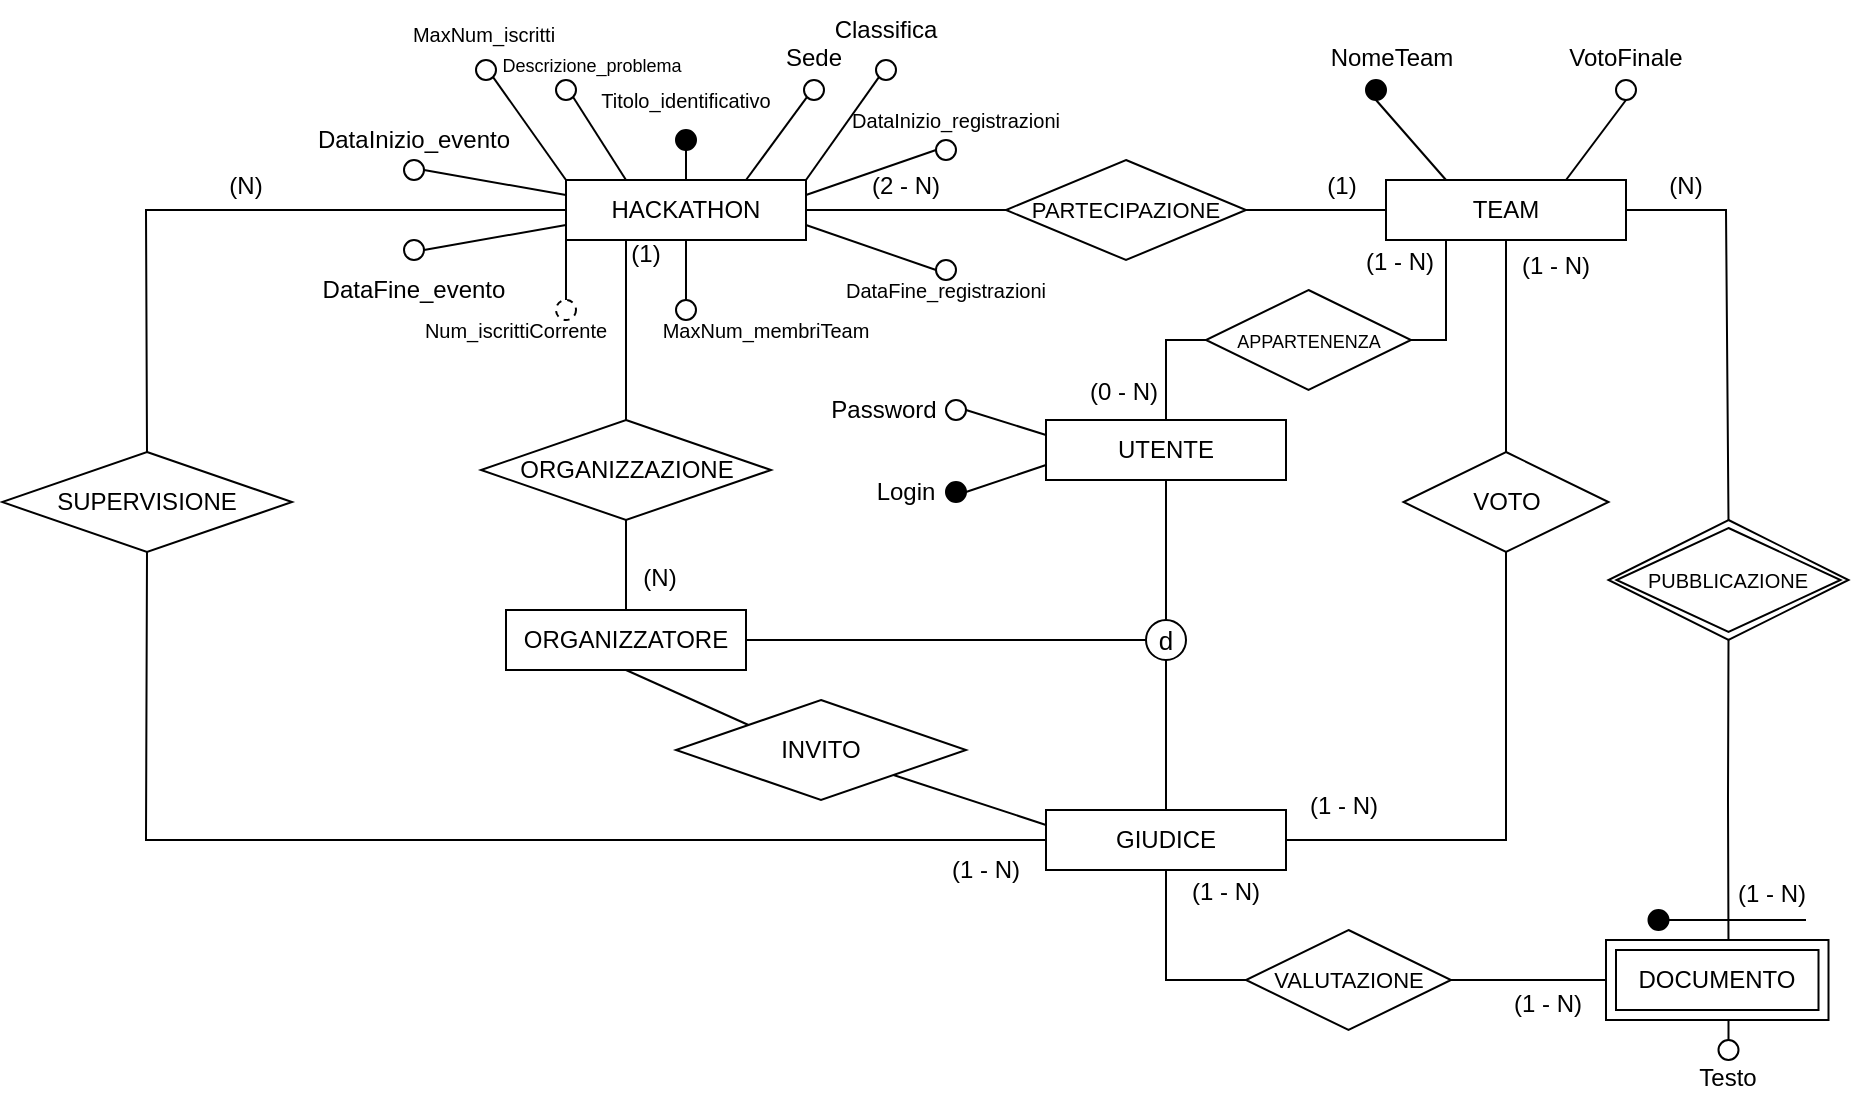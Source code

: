<mxfile version="27.0.1">
  <diagram name="Pagina-1" id="3BJDsjm3188LnfSvLTGc">
    <mxGraphModel dx="1661" dy="900" grid="1" gridSize="10" guides="1" tooltips="1" connect="1" arrows="1" fold="1" page="1" pageScale="1" pageWidth="827" pageHeight="1169" math="0" shadow="0">
      <root>
        <mxCell id="0" />
        <mxCell id="1" parent="0" />
        <mxCell id="y3gIQtt8uorZYjk39eLD-2" value="&lt;div&gt;HACKATHON&lt;/div&gt;" style="rounded=0;whiteSpace=wrap;html=1;" parent="1" vertex="1">
          <mxGeometry x="320" y="240" width="120" height="30" as="geometry" />
        </mxCell>
        <mxCell id="y3gIQtt8uorZYjk39eLD-3" value="" style="endArrow=none;html=1;rounded=0;exitX=0.5;exitY=0;exitDx=0;exitDy=0;entryX=0.5;entryY=1;entryDx=0;entryDy=0;" parent="1" source="y3gIQtt8uorZYjk39eLD-2" target="y3gIQtt8uorZYjk39eLD-4" edge="1">
          <mxGeometry width="50" height="50" relative="1" as="geometry">
            <mxPoint x="410" y="320" as="sourcePoint" />
            <mxPoint x="380" y="200" as="targetPoint" />
          </mxGeometry>
        </mxCell>
        <mxCell id="y3gIQtt8uorZYjk39eLD-4" value="" style="ellipse;whiteSpace=wrap;html=1;aspect=fixed;fillColor=light-dark(#000000,#000000);" parent="1" vertex="1">
          <mxGeometry x="375" y="215" width="10" height="10" as="geometry" />
        </mxCell>
        <mxCell id="y3gIQtt8uorZYjk39eLD-5" value="&lt;font style=&quot;font-size: 10px;&quot;&gt;Titolo_identificativo&lt;/font&gt;" style="text;html=1;align=center;verticalAlign=middle;whiteSpace=wrap;rounded=0;" parent="1" vertex="1">
          <mxGeometry x="350" y="185" width="60" height="30" as="geometry" />
        </mxCell>
        <mxCell id="y3gIQtt8uorZYjk39eLD-6" value="" style="endArrow=none;html=1;rounded=0;exitX=0.75;exitY=0;exitDx=0;exitDy=0;entryX=0;entryY=1;entryDx=0;entryDy=0;" parent="1" source="y3gIQtt8uorZYjk39eLD-2" target="y3gIQtt8uorZYjk39eLD-7" edge="1">
          <mxGeometry width="50" height="50" relative="1" as="geometry">
            <mxPoint x="490" y="250" as="sourcePoint" />
            <mxPoint x="490" y="210" as="targetPoint" />
          </mxGeometry>
        </mxCell>
        <mxCell id="y3gIQtt8uorZYjk39eLD-7" value="" style="ellipse;whiteSpace=wrap;html=1;aspect=fixed;fillColor=none;" parent="1" vertex="1">
          <mxGeometry x="439" y="190" width="10" height="10" as="geometry" />
        </mxCell>
        <mxCell id="y3gIQtt8uorZYjk39eLD-8" value="&lt;div&gt;Sede&lt;/div&gt;" style="text;html=1;align=center;verticalAlign=middle;whiteSpace=wrap;rounded=0;" parent="1" vertex="1">
          <mxGeometry x="414" y="164" width="60" height="30" as="geometry" />
        </mxCell>
        <mxCell id="y3gIQtt8uorZYjk39eLD-9" value="" style="endArrow=none;html=1;rounded=0;exitX=1;exitY=0;exitDx=0;exitDy=0;entryX=0;entryY=1;entryDx=0;entryDy=0;" parent="1" source="y3gIQtt8uorZYjk39eLD-2" target="y3gIQtt8uorZYjk39eLD-10" edge="1">
          <mxGeometry width="50" height="50" relative="1" as="geometry">
            <mxPoint x="420" y="250" as="sourcePoint" />
            <mxPoint x="500" y="220" as="targetPoint" />
          </mxGeometry>
        </mxCell>
        <mxCell id="y3gIQtt8uorZYjk39eLD-10" value="" style="ellipse;whiteSpace=wrap;html=1;aspect=fixed;fillColor=none;" parent="1" vertex="1">
          <mxGeometry x="475" y="180" width="10" height="10" as="geometry" />
        </mxCell>
        <mxCell id="y3gIQtt8uorZYjk39eLD-11" value="&lt;div&gt;Classifica&lt;/div&gt;" style="text;html=1;align=center;verticalAlign=middle;whiteSpace=wrap;rounded=0;" parent="1" vertex="1">
          <mxGeometry x="450" y="150" width="60" height="30" as="geometry" />
        </mxCell>
        <mxCell id="y3gIQtt8uorZYjk39eLD-12" value="" style="endArrow=none;html=1;rounded=0;exitX=0.25;exitY=0;exitDx=0;exitDy=0;entryX=1;entryY=1;entryDx=0;entryDy=0;" parent="1" source="y3gIQtt8uorZYjk39eLD-2" target="y3gIQtt8uorZYjk39eLD-14" edge="1">
          <mxGeometry width="50" height="50" relative="1" as="geometry">
            <mxPoint x="260" y="230" as="sourcePoint" />
            <mxPoint x="340" y="200" as="targetPoint" />
          </mxGeometry>
        </mxCell>
        <mxCell id="y3gIQtt8uorZYjk39eLD-13" value="&lt;font style=&quot;font-size: 9px;&quot;&gt;Descrizione_problema&lt;/font&gt;" style="text;html=1;align=center;verticalAlign=middle;whiteSpace=wrap;rounded=0;" parent="1" vertex="1">
          <mxGeometry x="303" y="167" width="60" height="30" as="geometry" />
        </mxCell>
        <mxCell id="y3gIQtt8uorZYjk39eLD-14" value="" style="ellipse;whiteSpace=wrap;html=1;aspect=fixed;fillColor=none;" parent="1" vertex="1">
          <mxGeometry x="315" y="190" width="10" height="10" as="geometry" />
        </mxCell>
        <mxCell id="y3gIQtt8uorZYjk39eLD-15" value="" style="endArrow=none;html=1;rounded=0;exitX=0;exitY=0;exitDx=0;exitDy=0;entryX=1;entryY=1;entryDx=0;entryDy=0;" parent="1" source="y3gIQtt8uorZYjk39eLD-2" target="y3gIQtt8uorZYjk39eLD-17" edge="1">
          <mxGeometry width="50" height="50" relative="1" as="geometry">
            <mxPoint x="280" y="250" as="sourcePoint" />
            <mxPoint x="270" y="210" as="targetPoint" />
          </mxGeometry>
        </mxCell>
        <mxCell id="y3gIQtt8uorZYjk39eLD-16" value="&lt;font style=&quot;font-size: 10px;&quot;&gt;MaxNum_iscritti&lt;/font&gt;" style="text;html=1;align=center;verticalAlign=middle;whiteSpace=wrap;rounded=0;" parent="1" vertex="1">
          <mxGeometry x="249" y="154" width="60" height="26" as="geometry" />
        </mxCell>
        <mxCell id="y3gIQtt8uorZYjk39eLD-17" value="" style="ellipse;whiteSpace=wrap;html=1;aspect=fixed;fillColor=none;" parent="1" vertex="1">
          <mxGeometry x="275" y="180" width="10" height="10" as="geometry" />
        </mxCell>
        <mxCell id="y3gIQtt8uorZYjk39eLD-21" value="" style="endArrow=none;html=1;rounded=0;exitX=0;exitY=0.25;exitDx=0;exitDy=0;entryX=1;entryY=0.5;entryDx=0;entryDy=0;" parent="1" source="y3gIQtt8uorZYjk39eLD-2" target="y3gIQtt8uorZYjk39eLD-22" edge="1">
          <mxGeometry width="50" height="50" relative="1" as="geometry">
            <mxPoint x="275" y="316" as="sourcePoint" />
            <mxPoint x="250" y="280" as="targetPoint" />
          </mxGeometry>
        </mxCell>
        <mxCell id="y3gIQtt8uorZYjk39eLD-22" value="" style="ellipse;whiteSpace=wrap;html=1;aspect=fixed;fillColor=none;" parent="1" vertex="1">
          <mxGeometry x="239" y="230" width="10" height="10" as="geometry" />
        </mxCell>
        <mxCell id="y3gIQtt8uorZYjk39eLD-23" value="&lt;font style=&quot;font-size: 10px;&quot;&gt;MaxNum_membriTeam&lt;/font&gt;" style="text;html=1;align=center;verticalAlign=middle;whiteSpace=wrap;rounded=0;" parent="1" vertex="1">
          <mxGeometry x="390" y="300" width="60" height="30" as="geometry" />
        </mxCell>
        <mxCell id="y3gIQtt8uorZYjk39eLD-24" value="" style="endArrow=none;html=1;rounded=0;exitX=0.5;exitY=1;exitDx=0;exitDy=0;entryX=0.5;entryY=0;entryDx=0;entryDy=0;" parent="1" source="y3gIQtt8uorZYjk39eLD-2" target="y3gIQtt8uorZYjk39eLD-25" edge="1">
          <mxGeometry width="50" height="50" relative="1" as="geometry">
            <mxPoint x="396" y="325" as="sourcePoint" />
            <mxPoint x="326" y="350" as="targetPoint" />
          </mxGeometry>
        </mxCell>
        <mxCell id="y3gIQtt8uorZYjk39eLD-25" value="" style="ellipse;whiteSpace=wrap;html=1;aspect=fixed;fillColor=none;" parent="1" vertex="1">
          <mxGeometry x="375" y="300" width="10" height="10" as="geometry" />
        </mxCell>
        <mxCell id="y3gIQtt8uorZYjk39eLD-26" value="" style="ellipse;whiteSpace=wrap;html=1;aspect=fixed;fillColor=none;" parent="1" vertex="1">
          <mxGeometry x="239" y="270" width="10" height="10" as="geometry" />
        </mxCell>
        <mxCell id="y3gIQtt8uorZYjk39eLD-27" value="" style="endArrow=none;html=1;rounded=0;exitX=0;exitY=0.75;exitDx=0;exitDy=0;entryX=1;entryY=0.5;entryDx=0;entryDy=0;" parent="1" source="y3gIQtt8uorZYjk39eLD-2" target="y3gIQtt8uorZYjk39eLD-26" edge="1">
          <mxGeometry width="50" height="50" relative="1" as="geometry">
            <mxPoint x="330" y="258" as="sourcePoint" />
            <mxPoint x="260" y="290" as="targetPoint" />
          </mxGeometry>
        </mxCell>
        <mxCell id="y3gIQtt8uorZYjk39eLD-29" value="DataFine_evento" style="text;html=1;align=center;verticalAlign=middle;whiteSpace=wrap;rounded=0;" parent="1" vertex="1">
          <mxGeometry x="214" y="280" width="60" height="30" as="geometry" />
        </mxCell>
        <mxCell id="y3gIQtt8uorZYjk39eLD-30" value="DataInizio_evento" style="text;html=1;align=center;verticalAlign=middle;whiteSpace=wrap;rounded=0;" parent="1" vertex="1">
          <mxGeometry x="214" y="205" width="60" height="30" as="geometry" />
        </mxCell>
        <mxCell id="y3gIQtt8uorZYjk39eLD-31" value="" style="endArrow=none;html=1;rounded=0;exitX=1;exitY=0.25;exitDx=0;exitDy=0;entryX=0;entryY=0.5;entryDx=0;entryDy=0;" parent="1" source="y3gIQtt8uorZYjk39eLD-2" target="y3gIQtt8uorZYjk39eLD-32" edge="1">
          <mxGeometry width="50" height="50" relative="1" as="geometry">
            <mxPoint x="556" y="316" as="sourcePoint" />
            <mxPoint x="506" y="286" as="targetPoint" />
          </mxGeometry>
        </mxCell>
        <mxCell id="y3gIQtt8uorZYjk39eLD-32" value="" style="ellipse;whiteSpace=wrap;html=1;aspect=fixed;fillColor=none;" parent="1" vertex="1">
          <mxGeometry x="505" y="220" width="10" height="10" as="geometry" />
        </mxCell>
        <mxCell id="y3gIQtt8uorZYjk39eLD-33" value="&lt;div&gt;&lt;font style=&quot;font-size: 10px;&quot;&gt;DataInizio_registrazioni&lt;/font&gt;&lt;/div&gt;" style="text;html=1;align=center;verticalAlign=middle;whiteSpace=wrap;rounded=0;" parent="1" vertex="1">
          <mxGeometry x="485" y="195" width="60" height="30" as="geometry" />
        </mxCell>
        <mxCell id="y3gIQtt8uorZYjk39eLD-34" value="" style="endArrow=none;html=1;rounded=0;exitX=1;exitY=0.75;exitDx=0;exitDy=0;entryX=0;entryY=0.5;entryDx=0;entryDy=0;" parent="1" source="y3gIQtt8uorZYjk39eLD-2" target="y3gIQtt8uorZYjk39eLD-35" edge="1">
          <mxGeometry width="50" height="50" relative="1" as="geometry">
            <mxPoint x="550.5" y="396" as="sourcePoint" />
            <mxPoint x="500.5" y="366" as="targetPoint" />
          </mxGeometry>
        </mxCell>
        <mxCell id="y3gIQtt8uorZYjk39eLD-35" value="" style="ellipse;whiteSpace=wrap;html=1;aspect=fixed;fillColor=none;" parent="1" vertex="1">
          <mxGeometry x="505" y="280" width="10" height="10" as="geometry" />
        </mxCell>
        <mxCell id="y3gIQtt8uorZYjk39eLD-36" value="&lt;div&gt;&lt;font style=&quot;font-size: 10px;&quot;&gt;DataFine_registrazioni&lt;/font&gt;&lt;/div&gt;" style="text;html=1;align=center;verticalAlign=middle;whiteSpace=wrap;rounded=0;" parent="1" vertex="1">
          <mxGeometry x="480" y="290" width="60" height="10" as="geometry" />
        </mxCell>
        <mxCell id="y3gIQtt8uorZYjk39eLD-37" value="" style="endArrow=none;html=1;rounded=0;entryX=0.25;entryY=1;entryDx=0;entryDy=0;exitX=0.5;exitY=0;exitDx=0;exitDy=0;" parent="1" source="y3gIQtt8uorZYjk39eLD-42" target="y3gIQtt8uorZYjk39eLD-2" edge="1">
          <mxGeometry width="50" height="50" relative="1" as="geometry">
            <mxPoint x="350" y="440" as="sourcePoint" />
            <mxPoint x="275" y="400" as="targetPoint" />
          </mxGeometry>
        </mxCell>
        <mxCell id="y3gIQtt8uorZYjk39eLD-38" value="ORGANIZZATORE" style="rounded=0;whiteSpace=wrap;html=1;" parent="1" vertex="1">
          <mxGeometry x="290" y="455" width="120" height="30" as="geometry" />
        </mxCell>
        <mxCell id="y3gIQtt8uorZYjk39eLD-39" value="TEAM" style="rounded=0;whiteSpace=wrap;html=1;" parent="1" vertex="1">
          <mxGeometry x="730" y="240" width="120" height="30" as="geometry" />
        </mxCell>
        <mxCell id="y3gIQtt8uorZYjk39eLD-40" value="" style="endArrow=none;html=1;rounded=0;entryX=1;entryY=0.5;entryDx=0;entryDy=0;exitX=0;exitY=0.5;exitDx=0;exitDy=0;" parent="1" source="y3gIQtt8uorZYjk39eLD-119" target="y3gIQtt8uorZYjk39eLD-2" edge="1">
          <mxGeometry width="50" height="50" relative="1" as="geometry">
            <mxPoint x="360" y="450" as="sourcePoint" />
            <mxPoint x="360" y="280" as="targetPoint" />
          </mxGeometry>
        </mxCell>
        <mxCell id="y3gIQtt8uorZYjk39eLD-41" value="UTENTE" style="rounded=0;whiteSpace=wrap;html=1;" parent="1" vertex="1">
          <mxGeometry x="560" y="360" width="120" height="30" as="geometry" />
        </mxCell>
        <mxCell id="y3gIQtt8uorZYjk39eLD-43" value="" style="endArrow=none;html=1;rounded=0;entryX=0.5;entryY=1;entryDx=0;entryDy=0;exitX=0.5;exitY=0;exitDx=0;exitDy=0;" parent="1" source="y3gIQtt8uorZYjk39eLD-38" target="y3gIQtt8uorZYjk39eLD-42" edge="1">
          <mxGeometry width="50" height="50" relative="1" as="geometry">
            <mxPoint x="350" y="510" as="sourcePoint" />
            <mxPoint x="350" y="270" as="targetPoint" />
          </mxGeometry>
        </mxCell>
        <mxCell id="y3gIQtt8uorZYjk39eLD-42" value="ORGANIZZAZIONE" style="shape=rhombus;perimeter=rhombusPerimeter;whiteSpace=wrap;html=1;align=center;" parent="1" vertex="1">
          <mxGeometry x="277.5" y="360" width="145" height="50" as="geometry" />
        </mxCell>
        <mxCell id="y3gIQtt8uorZYjk39eLD-44" value="" style="endArrow=none;html=1;rounded=0;exitX=0;exitY=0.75;exitDx=0;exitDy=0;entryX=1;entryY=0.5;entryDx=0;entryDy=0;" parent="1" source="y3gIQtt8uorZYjk39eLD-41" edge="1">
          <mxGeometry width="50" height="50" relative="1" as="geometry">
            <mxPoint x="540" y="400" as="sourcePoint" />
            <mxPoint x="520" y="396" as="targetPoint" />
          </mxGeometry>
        </mxCell>
        <mxCell id="y3gIQtt8uorZYjk39eLD-46" value="Login" style="text;html=1;align=center;verticalAlign=middle;whiteSpace=wrap;rounded=0;" parent="1" vertex="1">
          <mxGeometry x="465" y="391" width="50" height="10" as="geometry" />
        </mxCell>
        <mxCell id="y3gIQtt8uorZYjk39eLD-50" value="" style="endArrow=none;html=1;rounded=0;exitX=0;exitY=0.25;exitDx=0;exitDy=0;entryX=1;entryY=0.5;entryDx=0;entryDy=0;" parent="1" source="y3gIQtt8uorZYjk39eLD-41" target="y3gIQtt8uorZYjk39eLD-51" edge="1">
          <mxGeometry width="50" height="50" relative="1" as="geometry">
            <mxPoint x="700" y="376" as="sourcePoint" />
            <mxPoint x="650" y="346" as="targetPoint" />
          </mxGeometry>
        </mxCell>
        <mxCell id="y3gIQtt8uorZYjk39eLD-51" value="" style="ellipse;whiteSpace=wrap;html=1;aspect=fixed;fillColor=none;" parent="1" vertex="1">
          <mxGeometry x="510" y="350" width="10" height="10" as="geometry" />
        </mxCell>
        <mxCell id="y3gIQtt8uorZYjk39eLD-52" value="Password" style="text;html=1;align=center;verticalAlign=middle;whiteSpace=wrap;rounded=0;" parent="1" vertex="1">
          <mxGeometry x="449" y="350" width="60" height="10" as="geometry" />
        </mxCell>
        <mxCell id="y3gIQtt8uorZYjk39eLD-59" value="" style="endArrow=none;html=1;rounded=0;exitX=0;exitY=1;exitDx=0;exitDy=0;entryX=0.5;entryY=0;entryDx=0;entryDy=0;" parent="1" source="y3gIQtt8uorZYjk39eLD-2" target="y3gIQtt8uorZYjk39eLD-60" edge="1">
          <mxGeometry width="50" height="50" relative="1" as="geometry">
            <mxPoint x="239" y="402" as="sourcePoint" />
            <mxPoint x="189" y="372" as="targetPoint" />
          </mxGeometry>
        </mxCell>
        <mxCell id="y3gIQtt8uorZYjk39eLD-60" value="" style="ellipse;whiteSpace=wrap;html=1;aspect=fixed;fillColor=none;dashed=1;" parent="1" vertex="1">
          <mxGeometry x="315" y="300" width="10" height="10" as="geometry" />
        </mxCell>
        <mxCell id="y3gIQtt8uorZYjk39eLD-61" value="&lt;font style=&quot;font-size: 10px;&quot;&gt;Num_iscrittiCorrente&lt;/font&gt;" style="text;html=1;align=center;verticalAlign=middle;whiteSpace=wrap;rounded=0;" parent="1" vertex="1">
          <mxGeometry x="265" y="310" width="60" height="10" as="geometry" />
        </mxCell>
        <mxCell id="y3gIQtt8uorZYjk39eLD-63" value="&lt;font style=&quot;font-size: 13px;&quot;&gt;d&lt;/font&gt;" style="ellipse;whiteSpace=wrap;html=1;aspect=fixed;" parent="1" vertex="1">
          <mxGeometry x="610" y="460" width="20" height="20" as="geometry" />
        </mxCell>
        <mxCell id="y3gIQtt8uorZYjk39eLD-64" value="" style="endArrow=none;html=1;rounded=0;entryX=0.5;entryY=1;entryDx=0;entryDy=0;exitX=0.5;exitY=0;exitDx=0;exitDy=0;" parent="1" source="y3gIQtt8uorZYjk39eLD-63" target="y3gIQtt8uorZYjk39eLD-41" edge="1">
          <mxGeometry width="50" height="50" relative="1" as="geometry">
            <mxPoint x="360" y="520" as="sourcePoint" />
            <mxPoint x="360" y="420" as="targetPoint" />
          </mxGeometry>
        </mxCell>
        <mxCell id="y3gIQtt8uorZYjk39eLD-65" value="" style="endArrow=none;html=1;rounded=0;entryX=0;entryY=0.5;entryDx=0;entryDy=0;exitX=1;exitY=0.5;exitDx=0;exitDy=0;" parent="1" source="y3gIQtt8uorZYjk39eLD-38" target="y3gIQtt8uorZYjk39eLD-63" edge="1">
          <mxGeometry width="50" height="50" relative="1" as="geometry">
            <mxPoint x="630" y="470" as="sourcePoint" />
            <mxPoint x="630" y="400" as="targetPoint" />
          </mxGeometry>
        </mxCell>
        <mxCell id="y3gIQtt8uorZYjk39eLD-66" value="GIUDICE" style="rounded=0;whiteSpace=wrap;html=1;" parent="1" vertex="1">
          <mxGeometry x="560" y="555" width="120" height="30" as="geometry" />
        </mxCell>
        <mxCell id="y3gIQtt8uorZYjk39eLD-67" value="" style="endArrow=none;html=1;rounded=0;entryX=0.5;entryY=0;entryDx=0;entryDy=0;exitX=0.5;exitY=1;exitDx=0;exitDy=0;" parent="1" source="y3gIQtt8uorZYjk39eLD-63" target="y3gIQtt8uorZYjk39eLD-66" edge="1">
          <mxGeometry width="50" height="50" relative="1" as="geometry">
            <mxPoint x="420" y="480" as="sourcePoint" />
            <mxPoint x="620" y="480" as="targetPoint" />
          </mxGeometry>
        </mxCell>
        <mxCell id="y3gIQtt8uorZYjk39eLD-69" value="" style="endArrow=none;html=1;rounded=0;entryX=0;entryY=0.5;entryDx=0;entryDy=0;exitX=0.5;exitY=0;exitDx=0;exitDy=0;" parent="1" source="y3gIQtt8uorZYjk39eLD-70" target="y3gIQtt8uorZYjk39eLD-2" edge="1">
          <mxGeometry width="50" height="50" relative="1" as="geometry">
            <mxPoint x="180" y="400" as="sourcePoint" />
            <mxPoint x="320" y="250" as="targetPoint" />
            <Array as="points">
              <mxPoint x="110" y="255" />
            </Array>
          </mxGeometry>
        </mxCell>
        <mxCell id="y3gIQtt8uorZYjk39eLD-71" value="" style="endArrow=none;html=1;rounded=0;entryX=0.5;entryY=1;entryDx=0;entryDy=0;exitX=0;exitY=0.5;exitDx=0;exitDy=0;" parent="1" source="y3gIQtt8uorZYjk39eLD-66" target="y3gIQtt8uorZYjk39eLD-70" edge="1">
          <mxGeometry width="50" height="50" relative="1" as="geometry">
            <mxPoint x="560" y="570" as="sourcePoint" />
            <mxPoint x="320" y="255" as="targetPoint" />
            <Array as="points">
              <mxPoint x="110" y="570" />
            </Array>
          </mxGeometry>
        </mxCell>
        <mxCell id="y3gIQtt8uorZYjk39eLD-70" value="SUPERVISIONE" style="shape=rhombus;perimeter=rhombusPerimeter;whiteSpace=wrap;html=1;align=center;" parent="1" vertex="1">
          <mxGeometry x="38" y="376" width="145" height="50" as="geometry" />
        </mxCell>
        <mxCell id="y3gIQtt8uorZYjk39eLD-72" value="" style="endArrow=none;html=1;rounded=0;entryX=0;entryY=0.25;entryDx=0;entryDy=0;exitX=1;exitY=1;exitDx=0;exitDy=0;" parent="1" source="y3gIQtt8uorZYjk39eLD-73" target="y3gIQtt8uorZYjk39eLD-66" edge="1">
          <mxGeometry width="50" height="50" relative="1" as="geometry">
            <mxPoint x="420" y="480" as="sourcePoint" />
            <mxPoint x="620" y="480" as="targetPoint" />
          </mxGeometry>
        </mxCell>
        <mxCell id="y3gIQtt8uorZYjk39eLD-74" value="" style="endArrow=none;html=1;rounded=0;entryX=0;entryY=0;entryDx=0;entryDy=0;exitX=0.5;exitY=1;exitDx=0;exitDy=0;" parent="1" source="y3gIQtt8uorZYjk39eLD-38" target="y3gIQtt8uorZYjk39eLD-73" edge="1">
          <mxGeometry width="50" height="50" relative="1" as="geometry">
            <mxPoint x="350" y="485" as="sourcePoint" />
            <mxPoint x="560" y="563" as="targetPoint" />
          </mxGeometry>
        </mxCell>
        <mxCell id="y3gIQtt8uorZYjk39eLD-73" value="INVITO" style="shape=rhombus;perimeter=rhombusPerimeter;whiteSpace=wrap;html=1;align=center;" parent="1" vertex="1">
          <mxGeometry x="375" y="500" width="145" height="50" as="geometry" />
        </mxCell>
        <mxCell id="y3gIQtt8uorZYjk39eLD-75" value="" style="endArrow=none;html=1;rounded=0;entryX=1;entryY=0.5;entryDx=0;entryDy=0;exitX=0.5;exitY=1;exitDx=0;exitDy=0;" parent="1" source="y3gIQtt8uorZYjk39eLD-76" target="y3gIQtt8uorZYjk39eLD-66" edge="1">
          <mxGeometry width="50" height="50" relative="1" as="geometry">
            <mxPoint x="630" y="490" as="sourcePoint" />
            <mxPoint x="630" y="565" as="targetPoint" />
            <Array as="points">
              <mxPoint x="790" y="570" />
            </Array>
          </mxGeometry>
        </mxCell>
        <mxCell id="y3gIQtt8uorZYjk39eLD-77" value="" style="endArrow=none;html=1;rounded=0;entryX=0.5;entryY=0;entryDx=0;entryDy=0;exitX=0.5;exitY=1;exitDx=0;exitDy=0;" parent="1" source="y3gIQtt8uorZYjk39eLD-39" target="y3gIQtt8uorZYjk39eLD-76" edge="1">
          <mxGeometry width="50" height="50" relative="1" as="geometry">
            <mxPoint x="790" y="270" as="sourcePoint" />
            <mxPoint x="680" y="570" as="targetPoint" />
            <Array as="points" />
          </mxGeometry>
        </mxCell>
        <mxCell id="y3gIQtt8uorZYjk39eLD-76" value="VOTO" style="shape=rhombus;perimeter=rhombusPerimeter;whiteSpace=wrap;html=1;align=center;" parent="1" vertex="1">
          <mxGeometry x="738.75" y="376" width="102.5" height="50" as="geometry" />
        </mxCell>
        <mxCell id="y3gIQtt8uorZYjk39eLD-80" value="" style="endArrow=none;html=1;rounded=0;entryX=0.5;entryY=1;entryDx=0;entryDy=0;exitX=0;exitY=0.5;exitDx=0;exitDy=0;" parent="1" source="y3gIQtt8uorZYjk39eLD-83" target="y3gIQtt8uorZYjk39eLD-66" edge="1">
          <mxGeometry width="50" height="50" relative="1" as="geometry">
            <mxPoint x="680" y="600" as="sourcePoint" />
            <mxPoint x="680" y="675" as="targetPoint" />
            <Array as="points">
              <mxPoint x="620" y="640" />
            </Array>
          </mxGeometry>
        </mxCell>
        <mxCell id="y3gIQtt8uorZYjk39eLD-81" value="" style="endArrow=none;html=1;rounded=0;entryX=0.5;entryY=0;entryDx=0;entryDy=0;exitX=0.5;exitY=1;exitDx=0;exitDy=0;" parent="1" source="Npb2Vuqwy3SZ2_1y3WF5-2" edge="1">
          <mxGeometry width="50" height="50" relative="1" as="geometry">
            <mxPoint x="630" y="490" as="sourcePoint" />
            <mxPoint x="901.25" y="625" as="targetPoint" />
            <Array as="points">
              <mxPoint x="901" y="550" />
            </Array>
          </mxGeometry>
        </mxCell>
        <mxCell id="y3gIQtt8uorZYjk39eLD-83" value="&lt;font style=&quot;font-size: 11px;&quot;&gt;VALUTAZIONE&lt;/font&gt;" style="shape=rhombus;perimeter=rhombusPerimeter;whiteSpace=wrap;html=1;align=center;" parent="1" vertex="1">
          <mxGeometry x="660" y="615" width="102.5" height="50" as="geometry" />
        </mxCell>
        <mxCell id="y3gIQtt8uorZYjk39eLD-85" value="" style="endArrow=none;html=1;rounded=0;entryX=1;entryY=0.5;entryDx=0;entryDy=0;exitX=0;exitY=0.5;exitDx=0;exitDy=0;" parent="1" target="y3gIQtt8uorZYjk39eLD-83" edge="1">
          <mxGeometry width="50" height="50" relative="1" as="geometry">
            <mxPoint x="841.25" y="640" as="sourcePoint" />
            <mxPoint x="630" y="565" as="targetPoint" />
          </mxGeometry>
        </mxCell>
        <mxCell id="y3gIQtt8uorZYjk39eLD-89" value="" style="endArrow=none;html=1;rounded=0;entryX=0.5;entryY=0;entryDx=0;entryDy=0;exitX=1;exitY=0.5;exitDx=0;exitDy=0;" parent="1" source="y3gIQtt8uorZYjk39eLD-39" target="Npb2Vuqwy3SZ2_1y3WF5-2" edge="1">
          <mxGeometry width="50" height="50" relative="1" as="geometry">
            <mxPoint x="850" y="255" as="sourcePoint" />
            <mxPoint x="901" y="625" as="targetPoint" />
            <Array as="points">
              <mxPoint x="900" y="255" />
            </Array>
          </mxGeometry>
        </mxCell>
        <mxCell id="y3gIQtt8uorZYjk39eLD-95" value="NomeTeam" style="text;html=1;align=center;verticalAlign=middle;whiteSpace=wrap;rounded=0;" parent="1" vertex="1">
          <mxGeometry x="702.5" y="174" width="60" height="10" as="geometry" />
        </mxCell>
        <mxCell id="y3gIQtt8uorZYjk39eLD-96" value="" style="endArrow=none;html=1;rounded=0;exitX=0.75;exitY=0;exitDx=0;exitDy=0;entryX=0.5;entryY=1;entryDx=0;entryDy=0;" parent="1" source="y3gIQtt8uorZYjk39eLD-39" target="y3gIQtt8uorZYjk39eLD-97" edge="1">
          <mxGeometry width="50" height="50" relative="1" as="geometry">
            <mxPoint x="835" y="230" as="sourcePoint" />
            <mxPoint x="785" y="200" as="targetPoint" />
          </mxGeometry>
        </mxCell>
        <mxCell id="y3gIQtt8uorZYjk39eLD-97" value="" style="ellipse;whiteSpace=wrap;html=1;aspect=fixed;fillColor=none;" parent="1" vertex="1">
          <mxGeometry x="845" y="190" width="10" height="10" as="geometry" />
        </mxCell>
        <mxCell id="y3gIQtt8uorZYjk39eLD-98" value="VotoFinale" style="text;html=1;align=center;verticalAlign=middle;whiteSpace=wrap;rounded=0;" parent="1" vertex="1">
          <mxGeometry x="820" y="174" width="60" height="10" as="geometry" />
        </mxCell>
        <mxCell id="y3gIQtt8uorZYjk39eLD-99" value="" style="endArrow=none;html=1;rounded=0;exitX=0.5;exitY=1;exitDx=0;exitDy=0;entryX=0.5;entryY=0;entryDx=0;entryDy=0;" parent="1" target="y3gIQtt8uorZYjk39eLD-100" edge="1">
          <mxGeometry width="50" height="50" relative="1" as="geometry">
            <mxPoint x="901.25" y="655" as="sourcePoint" />
            <mxPoint x="835" y="756" as="targetPoint" />
          </mxGeometry>
        </mxCell>
        <mxCell id="y3gIQtt8uorZYjk39eLD-100" value="" style="ellipse;whiteSpace=wrap;html=1;aspect=fixed;fillColor=none;" parent="1" vertex="1">
          <mxGeometry x="896.25" y="670" width="10" height="10" as="geometry" />
        </mxCell>
        <mxCell id="y3gIQtt8uorZYjk39eLD-101" value="Testo" style="text;html=1;align=center;verticalAlign=middle;whiteSpace=wrap;rounded=0;" parent="1" vertex="1">
          <mxGeometry x="871.25" y="684" width="60" height="10" as="geometry" />
        </mxCell>
        <mxCell id="y3gIQtt8uorZYjk39eLD-102" value="" style="endArrow=none;html=1;rounded=0;entryX=1;entryY=0.5;entryDx=0;entryDy=0;" parent="1" edge="1">
          <mxGeometry width="50" height="50" relative="1" as="geometry">
            <mxPoint x="940" y="610" as="sourcePoint" />
            <mxPoint x="871.25" y="610" as="targetPoint" />
          </mxGeometry>
        </mxCell>
        <mxCell id="y3gIQtt8uorZYjk39eLD-107" value="(N)" style="text;html=1;align=center;verticalAlign=middle;whiteSpace=wrap;rounded=0;" parent="1" vertex="1">
          <mxGeometry x="130" y="230" width="60" height="26" as="geometry" />
        </mxCell>
        <mxCell id="y3gIQtt8uorZYjk39eLD-108" value="(1 - N)" style="text;html=1;align=center;verticalAlign=middle;whiteSpace=wrap;rounded=0;" parent="1" vertex="1">
          <mxGeometry x="500" y="572" width="60" height="26" as="geometry" />
        </mxCell>
        <mxCell id="y3gIQtt8uorZYjk39eLD-109" value="(1 - N)" style="text;html=1;align=center;verticalAlign=middle;whiteSpace=wrap;rounded=0;" parent="1" vertex="1">
          <mxGeometry x="620" y="583" width="60" height="26" as="geometry" />
        </mxCell>
        <mxCell id="y3gIQtt8uorZYjk39eLD-110" value="(1 - N)" style="text;html=1;align=center;verticalAlign=middle;whiteSpace=wrap;rounded=0;" parent="1" vertex="1">
          <mxGeometry x="781.25" y="639" width="60" height="26" as="geometry" />
        </mxCell>
        <mxCell id="y3gIQtt8uorZYjk39eLD-111" value="(1 - N)" style="text;html=1;align=center;verticalAlign=middle;whiteSpace=wrap;rounded=0;" parent="1" vertex="1">
          <mxGeometry x="892.5" y="584" width="60" height="26" as="geometry" />
        </mxCell>
        <mxCell id="y3gIQtt8uorZYjk39eLD-114" value="(N)" style="text;html=1;align=center;verticalAlign=middle;whiteSpace=wrap;rounded=0;" parent="1" vertex="1">
          <mxGeometry x="850" y="230" width="60" height="26" as="geometry" />
        </mxCell>
        <mxCell id="y3gIQtt8uorZYjk39eLD-115" value="(1 - N)" style="text;html=1;align=center;verticalAlign=middle;whiteSpace=wrap;rounded=0;" parent="1" vertex="1">
          <mxGeometry x="678.75" y="540" width="60" height="26" as="geometry" />
        </mxCell>
        <mxCell id="y3gIQtt8uorZYjk39eLD-116" value="(1 - N)" style="text;html=1;align=center;verticalAlign=middle;whiteSpace=wrap;rounded=0;" parent="1" vertex="1">
          <mxGeometry x="785" y="270" width="60" height="26" as="geometry" />
        </mxCell>
        <mxCell id="y3gIQtt8uorZYjk39eLD-117" value="(1)" style="text;html=1;align=center;verticalAlign=middle;whiteSpace=wrap;rounded=0;" parent="1" vertex="1">
          <mxGeometry x="330" y="264" width="60" height="26" as="geometry" />
        </mxCell>
        <mxCell id="y3gIQtt8uorZYjk39eLD-118" value="(N)" style="text;html=1;align=center;verticalAlign=middle;whiteSpace=wrap;rounded=0;" parent="1" vertex="1">
          <mxGeometry x="337" y="426" width="60" height="26" as="geometry" />
        </mxCell>
        <mxCell id="y3gIQtt8uorZYjk39eLD-120" value="" style="endArrow=none;html=1;rounded=0;entryX=1;entryY=0.5;entryDx=0;entryDy=0;exitX=0;exitY=0.5;exitDx=0;exitDy=0;" parent="1" source="y3gIQtt8uorZYjk39eLD-39" target="y3gIQtt8uorZYjk39eLD-119" edge="1">
          <mxGeometry width="50" height="50" relative="1" as="geometry">
            <mxPoint x="730" y="255" as="sourcePoint" />
            <mxPoint x="440" y="255" as="targetPoint" />
          </mxGeometry>
        </mxCell>
        <mxCell id="y3gIQtt8uorZYjk39eLD-119" value="&lt;font style=&quot;font-size: 11px;&quot;&gt;PARTECIPAZIONE&lt;/font&gt;" style="shape=rhombus;perimeter=rhombusPerimeter;whiteSpace=wrap;html=1;align=center;" parent="1" vertex="1">
          <mxGeometry x="540" y="230" width="120" height="50" as="geometry" />
        </mxCell>
        <mxCell id="y3gIQtt8uorZYjk39eLD-122" value="(1)" style="text;html=1;align=center;verticalAlign=middle;whiteSpace=wrap;rounded=0;" parent="1" vertex="1">
          <mxGeometry x="677.5" y="230" width="60" height="26" as="geometry" />
        </mxCell>
        <mxCell id="y3gIQtt8uorZYjk39eLD-123" value="(2 - N)" style="text;html=1;align=center;verticalAlign=middle;whiteSpace=wrap;rounded=0;" parent="1" vertex="1">
          <mxGeometry x="460" y="230" width="60" height="26" as="geometry" />
        </mxCell>
        <mxCell id="y3gIQtt8uorZYjk39eLD-128" value="" style="endArrow=none;html=1;rounded=0;entryX=0;entryY=0.5;entryDx=0;entryDy=0;exitX=0.5;exitY=0;exitDx=0;exitDy=0;" parent="1" source="y3gIQtt8uorZYjk39eLD-41" target="y3gIQtt8uorZYjk39eLD-126" edge="1">
          <mxGeometry width="50" height="50" relative="1" as="geometry">
            <mxPoint x="620" y="360" as="sourcePoint" />
            <mxPoint x="760" y="270" as="targetPoint" />
            <Array as="points">
              <mxPoint x="620" y="320" />
            </Array>
          </mxGeometry>
        </mxCell>
        <mxCell id="y3gIQtt8uorZYjk39eLD-126" value="&lt;font style=&quot;font-size: 9px;&quot;&gt;APPARTENENZA&lt;/font&gt;" style="shape=rhombus;perimeter=rhombusPerimeter;whiteSpace=wrap;html=1;align=center;" parent="1" vertex="1">
          <mxGeometry x="640" y="295" width="102.5" height="50" as="geometry" />
        </mxCell>
        <mxCell id="y3gIQtt8uorZYjk39eLD-129" value="" style="endArrow=none;html=1;rounded=0;entryX=1;entryY=0.5;entryDx=0;entryDy=0;exitX=0.25;exitY=1;exitDx=0;exitDy=0;" parent="1" source="y3gIQtt8uorZYjk39eLD-39" target="y3gIQtt8uorZYjk39eLD-126" edge="1">
          <mxGeometry width="50" height="50" relative="1" as="geometry">
            <mxPoint x="800" y="280" as="sourcePoint" />
            <mxPoint x="800" y="386" as="targetPoint" />
            <Array as="points">
              <mxPoint x="760" y="320" />
            </Array>
          </mxGeometry>
        </mxCell>
        <mxCell id="y3gIQtt8uorZYjk39eLD-130" value="(1 - N)" style="text;html=1;align=center;verticalAlign=middle;whiteSpace=wrap;rounded=0;" parent="1" vertex="1">
          <mxGeometry x="707" y="268" width="60" height="26" as="geometry" />
        </mxCell>
        <mxCell id="y3gIQtt8uorZYjk39eLD-131" value="(0 - N)" style="text;html=1;align=center;verticalAlign=middle;whiteSpace=wrap;rounded=0;" parent="1" vertex="1">
          <mxGeometry x="569" y="333" width="60" height="26" as="geometry" />
        </mxCell>
        <mxCell id="y3gIQtt8uorZYjk39eLD-133" value="" style="endArrow=none;html=1;rounded=0;exitX=0.25;exitY=0;exitDx=0;exitDy=0;entryX=0.5;entryY=1;entryDx=0;entryDy=0;" parent="1" source="y3gIQtt8uorZYjk39eLD-39" target="y3gIQtt8uorZYjk39eLD-132" edge="1">
          <mxGeometry width="50" height="50" relative="1" as="geometry">
            <mxPoint x="760" y="240" as="sourcePoint" />
            <mxPoint x="732.5" y="200" as="targetPoint" />
          </mxGeometry>
        </mxCell>
        <mxCell id="y3gIQtt8uorZYjk39eLD-132" value="" style="ellipse;whiteSpace=wrap;html=1;aspect=fixed;fillColor=light-dark(#000000,#000000);" parent="1" vertex="1">
          <mxGeometry x="720" y="190" width="10" height="10" as="geometry" />
        </mxCell>
        <mxCell id="y3gIQtt8uorZYjk39eLD-134" value="" style="ellipse;whiteSpace=wrap;html=1;aspect=fixed;fillColor=light-dark(#000000,#000000);" parent="1" vertex="1">
          <mxGeometry x="510" y="391" width="10" height="10" as="geometry" />
        </mxCell>
        <mxCell id="y3gIQtt8uorZYjk39eLD-135" value="" style="ellipse;whiteSpace=wrap;html=1;aspect=fixed;fillColor=light-dark(#000000,#000000);" parent="1" vertex="1">
          <mxGeometry x="861.25" y="605" width="10" height="10" as="geometry" />
        </mxCell>
        <mxCell id="Npb2Vuqwy3SZ2_1y3WF5-2" value="&lt;font style=&quot;font-size: 10px;&quot;&gt;PUBBLICAZIONE&lt;/font&gt;" style="shape=rhombus;double=1;perimeter=rhombusPerimeter;whiteSpace=wrap;html=1;align=center;" vertex="1" parent="1">
          <mxGeometry x="841.25" y="410" width="120" height="60" as="geometry" />
        </mxCell>
        <mxCell id="Npb2Vuqwy3SZ2_1y3WF5-3" value="DOCUMENTO" style="shape=ext;margin=3;double=1;whiteSpace=wrap;html=1;align=center;" vertex="1" parent="1">
          <mxGeometry x="840" y="620" width="111.25" height="40" as="geometry" />
        </mxCell>
      </root>
    </mxGraphModel>
  </diagram>
</mxfile>
